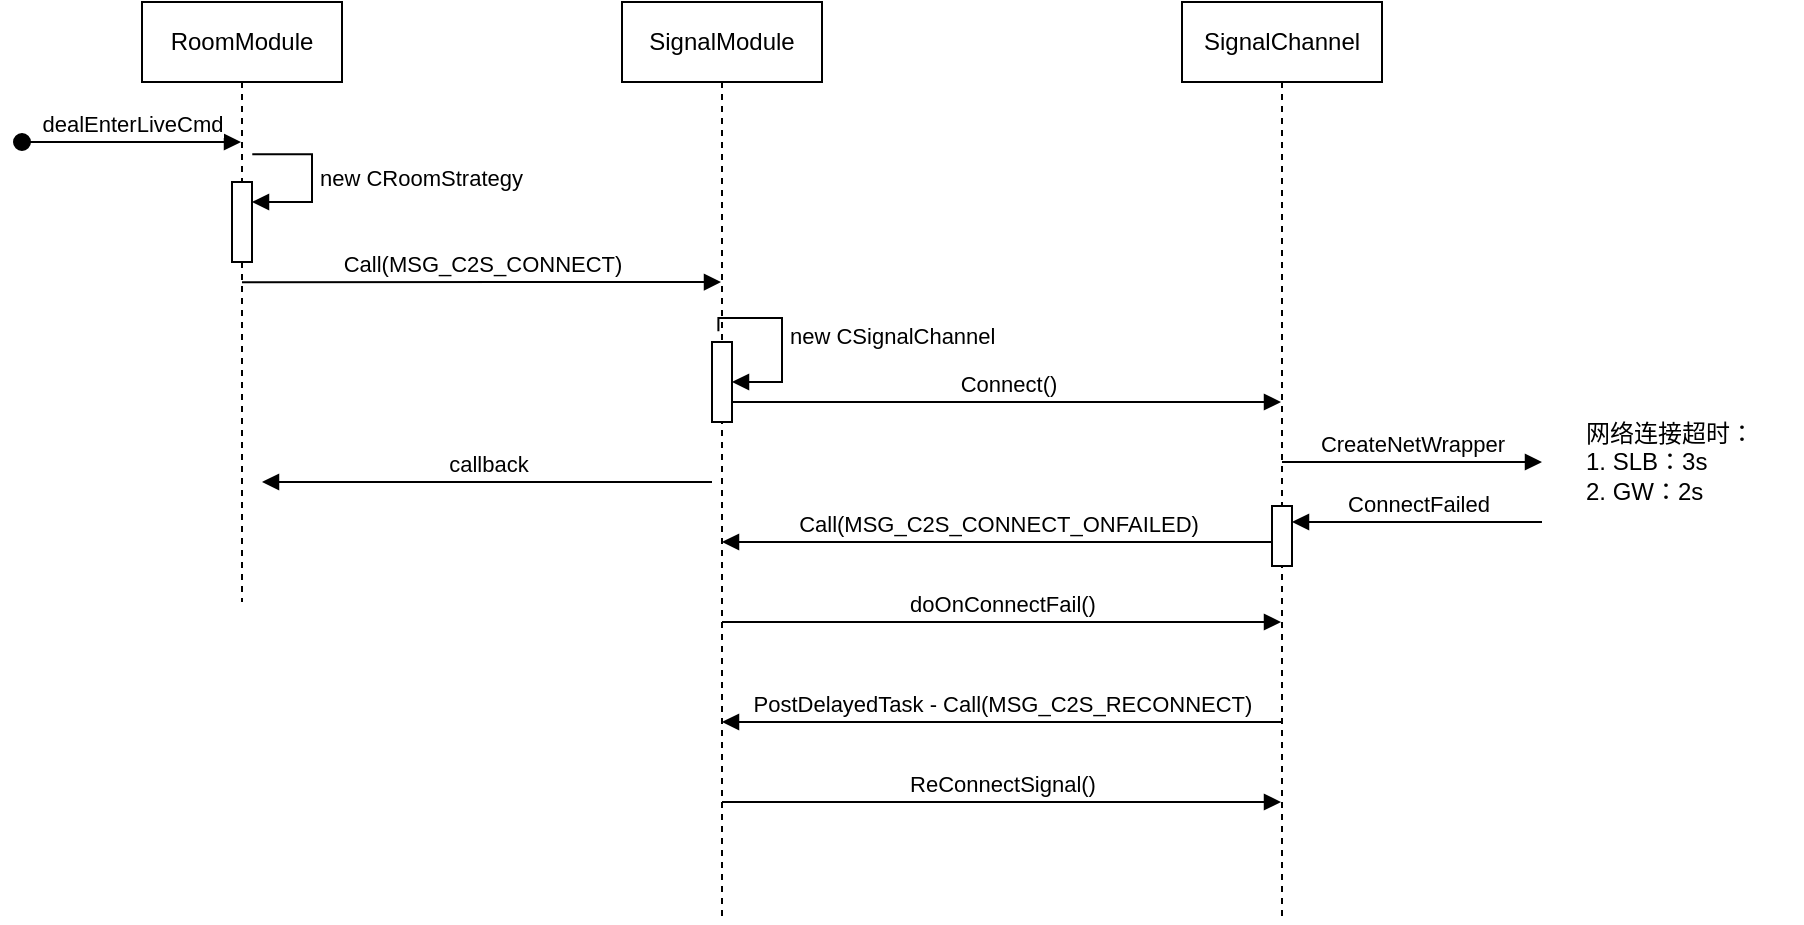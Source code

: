 <mxfile version="21.3.4" type="github">
  <diagram name="Page-1" id="2YBvvXClWsGukQMizWep">
    <mxGraphModel dx="1434" dy="908" grid="1" gridSize="10" guides="1" tooltips="1" connect="1" arrows="1" fold="1" page="1" pageScale="1" pageWidth="1200" pageHeight="1920" math="0" shadow="0">
      <root>
        <mxCell id="0" />
        <mxCell id="1" parent="0" />
        <mxCell id="aM9ryv3xv72pqoxQDRHE-1" value="RoomModule" style="shape=umlLifeline;perimeter=lifelinePerimeter;whiteSpace=wrap;html=1;container=0;dropTarget=0;collapsible=0;recursiveResize=0;outlineConnect=0;portConstraint=eastwest;newEdgeStyle={&quot;edgeStyle&quot;:&quot;elbowEdgeStyle&quot;,&quot;elbow&quot;:&quot;vertical&quot;,&quot;curved&quot;:0,&quot;rounded&quot;:0};" parent="1" vertex="1">
          <mxGeometry x="80" y="40" width="100" height="300" as="geometry" />
        </mxCell>
        <mxCell id="aM9ryv3xv72pqoxQDRHE-3" value="dealEnterLiveCmd" style="html=1;verticalAlign=bottom;startArrow=oval;endArrow=block;startSize=8;edgeStyle=elbowEdgeStyle;elbow=vertical;curved=0;rounded=0;" parent="aM9ryv3xv72pqoxQDRHE-1" target="aM9ryv3xv72pqoxQDRHE-1" edge="1">
          <mxGeometry relative="1" as="geometry">
            <mxPoint x="-60" y="70" as="sourcePoint" />
            <mxPoint x="50" y="70" as="targetPoint" />
          </mxGeometry>
        </mxCell>
        <mxCell id="TPJhOk3paSpWV-xpmJgs-1" value="" style="html=1;points=[];perimeter=orthogonalPerimeter;outlineConnect=0;targetShapes=umlLifeline;portConstraint=eastwest;newEdgeStyle={&quot;edgeStyle&quot;:&quot;elbowEdgeStyle&quot;,&quot;elbow&quot;:&quot;vertical&quot;,&quot;curved&quot;:0,&quot;rounded&quot;:0};" vertex="1" parent="aM9ryv3xv72pqoxQDRHE-1">
          <mxGeometry x="45" y="90" width="10" height="40" as="geometry" />
        </mxCell>
        <mxCell id="TPJhOk3paSpWV-xpmJgs-2" value="new&amp;nbsp;CRoomStrategy" style="html=1;align=left;spacingLeft=2;endArrow=block;rounded=0;edgeStyle=orthogonalEdgeStyle;curved=0;rounded=0;exitX=1.014;exitY=0.032;exitDx=0;exitDy=0;exitPerimeter=0;" edge="1" target="TPJhOk3paSpWV-xpmJgs-1" parent="aM9ryv3xv72pqoxQDRHE-1">
          <mxGeometry relative="1" as="geometry">
            <mxPoint x="55.14" y="76.08" as="sourcePoint" />
            <Array as="points">
              <mxPoint x="85" y="76" />
              <mxPoint x="85" y="100" />
            </Array>
          </mxGeometry>
        </mxCell>
        <mxCell id="aM9ryv3xv72pqoxQDRHE-5" value="SignalModule" style="shape=umlLifeline;perimeter=lifelinePerimeter;whiteSpace=wrap;html=1;container=0;dropTarget=0;collapsible=0;recursiveResize=0;outlineConnect=0;portConstraint=eastwest;newEdgeStyle={&quot;edgeStyle&quot;:&quot;elbowEdgeStyle&quot;,&quot;elbow&quot;:&quot;vertical&quot;,&quot;curved&quot;:0,&quot;rounded&quot;:0};" parent="1" vertex="1">
          <mxGeometry x="320" y="40" width="100" height="460" as="geometry" />
        </mxCell>
        <mxCell id="TPJhOk3paSpWV-xpmJgs-3" value="" style="html=1;points=[];perimeter=orthogonalPerimeter;outlineConnect=0;targetShapes=umlLifeline;portConstraint=eastwest;newEdgeStyle={&quot;edgeStyle&quot;:&quot;elbowEdgeStyle&quot;,&quot;elbow&quot;:&quot;vertical&quot;,&quot;curved&quot;:0,&quot;rounded&quot;:0};" vertex="1" parent="aM9ryv3xv72pqoxQDRHE-5">
          <mxGeometry x="45" y="170" width="10" height="40" as="geometry" />
        </mxCell>
        <mxCell id="TPJhOk3paSpWV-xpmJgs-4" value="new&amp;nbsp;CSignalChannel" style="html=1;align=left;spacingLeft=2;endArrow=block;rounded=0;edgeStyle=orthogonalEdgeStyle;curved=0;rounded=0;exitX=0.482;exitY=0.358;exitDx=0;exitDy=0;exitPerimeter=0;" edge="1" target="TPJhOk3paSpWV-xpmJgs-3" parent="aM9ryv3xv72pqoxQDRHE-5" source="aM9ryv3xv72pqoxQDRHE-5">
          <mxGeometry relative="1" as="geometry">
            <mxPoint x="70" y="120" as="sourcePoint" />
            <Array as="points">
              <mxPoint x="80" y="158" />
              <mxPoint x="80" y="190" />
            </Array>
            <mxPoint x="90" y="185" as="targetPoint" />
          </mxGeometry>
        </mxCell>
        <mxCell id="aM9ryv3xv72pqoxQDRHE-7" value="Call(MSG_C2S_CONNECT)" style="html=1;verticalAlign=bottom;endArrow=block;edgeStyle=elbowEdgeStyle;elbow=vertical;curved=0;rounded=0;exitX=0.5;exitY=0.467;exitDx=0;exitDy=0;exitPerimeter=0;" parent="1" source="aM9ryv3xv72pqoxQDRHE-1" target="aM9ryv3xv72pqoxQDRHE-5" edge="1">
          <mxGeometry relative="1" as="geometry">
            <mxPoint x="135" y="180" as="sourcePoint" />
            <Array as="points">
              <mxPoint x="250" y="180" />
              <mxPoint x="180" y="150" />
            </Array>
            <mxPoint x="365" y="180" as="targetPoint" />
          </mxGeometry>
        </mxCell>
        <mxCell id="aM9ryv3xv72pqoxQDRHE-9" value="callback" style="html=1;verticalAlign=bottom;endArrow=block;edgeStyle=elbowEdgeStyle;elbow=vertical;curved=0;rounded=0;" parent="1" edge="1">
          <mxGeometry relative="1" as="geometry">
            <mxPoint x="365" y="280.0" as="sourcePoint" />
            <Array as="points">
              <mxPoint x="270" y="280" />
              <mxPoint x="150" y="250" />
              <mxPoint x="170" y="240" />
              <mxPoint x="190" y="200" />
            </Array>
            <mxPoint x="140" y="280.0" as="targetPoint" />
          </mxGeometry>
        </mxCell>
        <mxCell id="TPJhOk3paSpWV-xpmJgs-5" value="SignalChannel" style="shape=umlLifeline;perimeter=lifelinePerimeter;whiteSpace=wrap;html=1;container=1;dropTarget=0;collapsible=0;recursiveResize=0;outlineConnect=0;portConstraint=eastwest;newEdgeStyle={&quot;edgeStyle&quot;:&quot;elbowEdgeStyle&quot;,&quot;elbow&quot;:&quot;vertical&quot;,&quot;curved&quot;:0,&quot;rounded&quot;:0};" vertex="1" parent="1">
          <mxGeometry x="600" y="40" width="100" height="460" as="geometry" />
        </mxCell>
        <mxCell id="TPJhOk3paSpWV-xpmJgs-12" value="" style="html=1;points=[];perimeter=orthogonalPerimeter;outlineConnect=0;targetShapes=umlLifeline;portConstraint=eastwest;newEdgeStyle={&quot;edgeStyle&quot;:&quot;elbowEdgeStyle&quot;,&quot;elbow&quot;:&quot;vertical&quot;,&quot;curved&quot;:0,&quot;rounded&quot;:0};" vertex="1" parent="TPJhOk3paSpWV-xpmJgs-5">
          <mxGeometry x="45" y="252" width="10" height="30" as="geometry" />
        </mxCell>
        <mxCell id="TPJhOk3paSpWV-xpmJgs-13" value="ConnectFailed" style="html=1;verticalAlign=bottom;endArrow=block;edgeStyle=elbowEdgeStyle;elbow=vertical;curved=0;rounded=0;" edge="1" parent="TPJhOk3paSpWV-xpmJgs-5">
          <mxGeometry x="0.002" relative="1" as="geometry">
            <mxPoint x="180" y="260" as="sourcePoint" />
            <mxPoint x="55.0" y="259.997" as="targetPoint" />
            <mxPoint as="offset" />
          </mxGeometry>
        </mxCell>
        <mxCell id="TPJhOk3paSpWV-xpmJgs-9" value="Connect()" style="html=1;verticalAlign=bottom;endArrow=block;edgeStyle=elbowEdgeStyle;elbow=vertical;curved=0;rounded=0;" edge="1" parent="1" source="TPJhOk3paSpWV-xpmJgs-3" target="TPJhOk3paSpWV-xpmJgs-5">
          <mxGeometry width="80" relative="1" as="geometry">
            <mxPoint x="380" y="220" as="sourcePoint" />
            <mxPoint x="605.0" y="220.0" as="targetPoint" />
            <Array as="points">
              <mxPoint x="440" y="240" />
              <mxPoint x="540" y="220" />
            </Array>
          </mxGeometry>
        </mxCell>
        <mxCell id="TPJhOk3paSpWV-xpmJgs-10" value="CreateNetWrapper" style="html=1;verticalAlign=bottom;endArrow=block;edgeStyle=elbowEdgeStyle;elbow=vertical;curved=0;rounded=0;" edge="1" parent="1" source="TPJhOk3paSpWV-xpmJgs-5">
          <mxGeometry width="80" relative="1" as="geometry">
            <mxPoint x="610.0" y="259.517" as="sourcePoint" />
            <mxPoint x="780" y="270" as="targetPoint" />
            <Array as="points">
              <mxPoint x="650" y="270" />
            </Array>
          </mxGeometry>
        </mxCell>
        <mxCell id="TPJhOk3paSpWV-xpmJgs-11" value="网络连接超时：&lt;br&gt;1. SLB：3s&lt;br&gt;2. GW：2s" style="text;html=1;align=left;verticalAlign=middle;resizable=0;points=[];autosize=1;strokeColor=none;fillColor=none;" vertex="1" parent="1">
          <mxGeometry x="800" y="240" width="110" height="60" as="geometry" />
        </mxCell>
        <mxCell id="TPJhOk3paSpWV-xpmJgs-15" value="Call(MSG_C2S_CONNECT_ONFAILED)" style="html=1;verticalAlign=bottom;endArrow=block;edgeStyle=elbowEdgeStyle;elbow=vertical;curved=0;rounded=0;" edge="1" parent="1" source="TPJhOk3paSpWV-xpmJgs-12" target="aM9ryv3xv72pqoxQDRHE-5">
          <mxGeometry width="80" relative="1" as="geometry">
            <mxPoint x="590" y="300" as="sourcePoint" />
            <mxPoint x="520" y="300" as="targetPoint" />
            <Array as="points">
              <mxPoint x="530" y="310" />
            </Array>
          </mxGeometry>
        </mxCell>
        <mxCell id="TPJhOk3paSpWV-xpmJgs-16" value="doOnConnectFail()" style="html=1;verticalAlign=bottom;endArrow=block;edgeStyle=elbowEdgeStyle;elbow=vertical;curved=0;rounded=0;" edge="1" parent="1" source="aM9ryv3xv72pqoxQDRHE-5" target="TPJhOk3paSpWV-xpmJgs-5">
          <mxGeometry width="80" relative="1" as="geometry">
            <mxPoint x="420" y="320" as="sourcePoint" />
            <mxPoint x="450" y="320" as="targetPoint" />
            <Array as="points">
              <mxPoint x="510" y="350" />
              <mxPoint x="540" y="330" />
              <mxPoint x="460" y="320" />
              <mxPoint x="370" y="320" />
            </Array>
          </mxGeometry>
        </mxCell>
        <mxCell id="TPJhOk3paSpWV-xpmJgs-17" value="PostDelayedTask - Call(MSG_C2S_RECONNECT)" style="html=1;verticalAlign=bottom;endArrow=block;edgeStyle=elbowEdgeStyle;elbow=vertical;curved=0;rounded=0;" edge="1" parent="1" source="TPJhOk3paSpWV-xpmJgs-5" target="aM9ryv3xv72pqoxQDRHE-5">
          <mxGeometry width="80" relative="1" as="geometry">
            <mxPoint x="440" y="390" as="sourcePoint" />
            <mxPoint x="520" y="390" as="targetPoint" />
            <Array as="points">
              <mxPoint x="440" y="400" />
            </Array>
          </mxGeometry>
        </mxCell>
        <mxCell id="TPJhOk3paSpWV-xpmJgs-18" value="ReConnectSignal()" style="html=1;verticalAlign=bottom;endArrow=block;edgeStyle=elbowEdgeStyle;elbow=vertical;curved=0;rounded=0;" edge="1" parent="1" source="aM9ryv3xv72pqoxQDRHE-5" target="TPJhOk3paSpWV-xpmJgs-5">
          <mxGeometry width="80" relative="1" as="geometry">
            <mxPoint x="380" y="440" as="sourcePoint" />
            <mxPoint x="460" y="440" as="targetPoint" />
            <Array as="points">
              <mxPoint x="530" y="440" />
            </Array>
          </mxGeometry>
        </mxCell>
      </root>
    </mxGraphModel>
  </diagram>
</mxfile>

